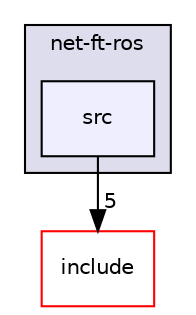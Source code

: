 digraph "/home/lmunier/Documents/robetarme/robetarme-deliverables-wp5/src/net-ft-ros/src" {
  compound=true
  node [ fontsize="10", fontname="Helvetica"];
  edge [ labelfontsize="10", labelfontname="Helvetica"];
  subgraph clusterdir_3049ca944822faa21424e72cba091951 {
    graph [ bgcolor="#ddddee", pencolor="black", label="net-ft-ros" fontname="Helvetica", fontsize="10", URL="dir_3049ca944822faa21424e72cba091951.html"]
  dir_693a3553ee9ae9e3d06b32d74d8f9dc3 [shape=box, label="src", style="filled", fillcolor="#eeeeff", pencolor="black", URL="dir_693a3553ee9ae9e3d06b32d74d8f9dc3.html"];
  }
  dir_6faca12a2f21ed6a8d042dac5321b8dc [shape=box label="include" fillcolor="white" style="filled" color="red" URL="dir_6faca12a2f21ed6a8d042dac5321b8dc.html"];
  dir_693a3553ee9ae9e3d06b32d74d8f9dc3->dir_6faca12a2f21ed6a8d042dac5321b8dc [headlabel="5", labeldistance=1.5 headhref="dir_000040_000038.html"];
}
